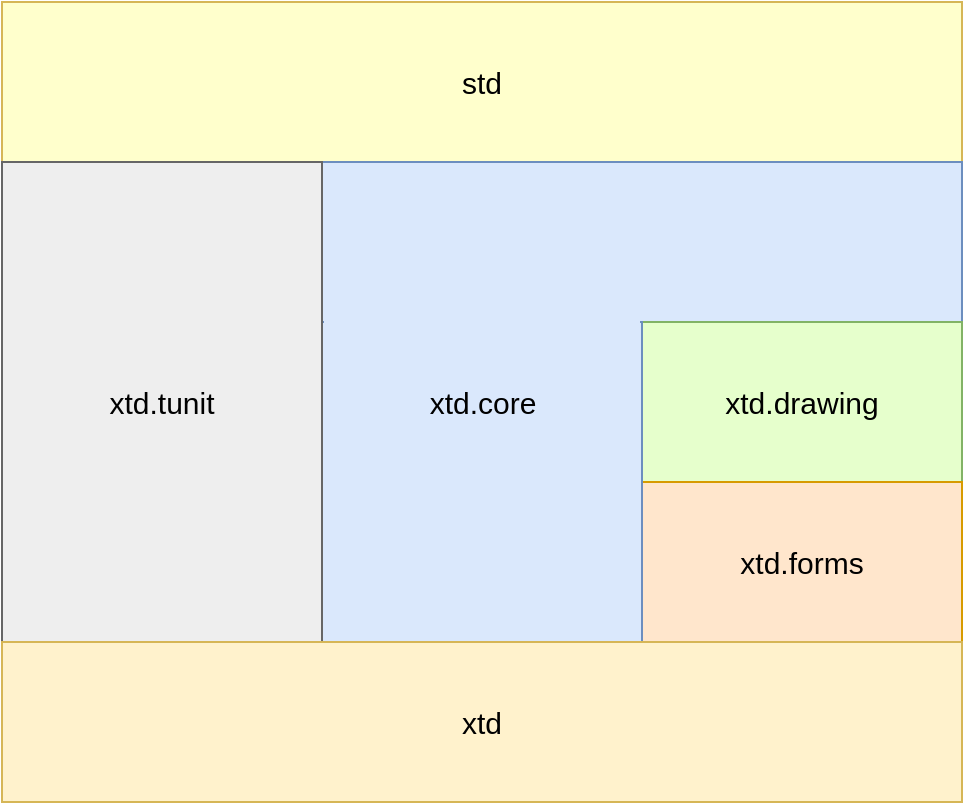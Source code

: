 <mxfile version="13.9.5" type="device"><diagram id="FfeFMesWPq1AGEQVJyfI" name="Page-1"><mxGraphModel dx="818" dy="517" grid="1" gridSize="10" guides="1" tooltips="1" connect="1" arrows="1" fold="1" page="1" pageScale="1" pageWidth="827" pageHeight="1169" math="0" shadow="0"><root><mxCell id="0"/><mxCell id="1" parent="0"/><mxCell id="gx20HtWSzIbTSEyNp-S_-1" value="&lt;span&gt;std&lt;/span&gt;" style="rounded=0;whiteSpace=wrap;html=1;strokeColor=#d6b656;fontSize=15;fillColor=#FFFFCC;" parent="1" vertex="1"><mxGeometry x="40" y="40" width="480" height="80" as="geometry"/></mxCell><mxCell id="gx20HtWSzIbTSEyNp-S_-2" value="" style="rounded=0;whiteSpace=wrap;html=1;fillColor=#dae8fc;strokeColor=#6c8ebf;fontSize=15;" parent="1" vertex="1"><mxGeometry x="200" y="120" width="320" height="80" as="geometry"/></mxCell><mxCell id="gx20HtWSzIbTSEyNp-S_-3" value="xtd.drawing" style="rounded=0;whiteSpace=wrap;html=1;fontSize=15;fillColor=#E6FFCC;strokeColor=#82B366;" parent="1" vertex="1"><mxGeometry x="360" y="200" width="160" height="80" as="geometry"/></mxCell><mxCell id="gx20HtWSzIbTSEyNp-S_-4" value="xtd.forms" style="rounded=0;whiteSpace=wrap;html=1;fillColor=#FFE6CC;strokeColor=#d79b00;fontSize=15;" parent="1" vertex="1"><mxGeometry x="360" y="280" width="160" height="80" as="geometry"/></mxCell><mxCell id="gx20HtWSzIbTSEyNp-S_-5" value="" style="rounded=0;whiteSpace=wrap;html=1;fillColor=#dae8fc;strokeColor=#6c8ebf;fontSize=15;" parent="1" vertex="1"><mxGeometry x="200" y="200" width="160" height="160" as="geometry"/></mxCell><mxCell id="gx20HtWSzIbTSEyNp-S_-6" value="xtd.tunit" style="rounded=0;whiteSpace=wrap;html=1;fillColor=#EEEEEE;strokeColor=#666666;fontSize=15;" parent="1" vertex="1"><mxGeometry x="40" y="120" width="160" height="240" as="geometry"/></mxCell><mxCell id="gx20HtWSzIbTSEyNp-S_-7" value="&lt;span&gt;xtd&lt;/span&gt;" style="rounded=0;whiteSpace=wrap;html=1;strokeColor=#d6b656;fontSize=15;fillColor=#fff2cc;" parent="1" vertex="1"><mxGeometry x="40" y="360" width="480" height="80" as="geometry"/></mxCell><mxCell id="3j0EqYAz0Qq7nR3SSSdw-1" value="" style="rounded=0;whiteSpace=wrap;html=1;fillColor=#dae8fc;fontSize=15;strokeColor=none;" vertex="1" parent="1"><mxGeometry x="201" y="190" width="158" height="30" as="geometry"/></mxCell><mxCell id="3j0EqYAz0Qq7nR3SSSdw-3" value="xtd.core" style="text;html=1;align=center;verticalAlign=middle;resizable=0;points=[];autosize=1;fontSize=15;" vertex="1" parent="1"><mxGeometry x="245" y="230" width="70" height="20" as="geometry"/></mxCell></root></mxGraphModel></diagram></mxfile>